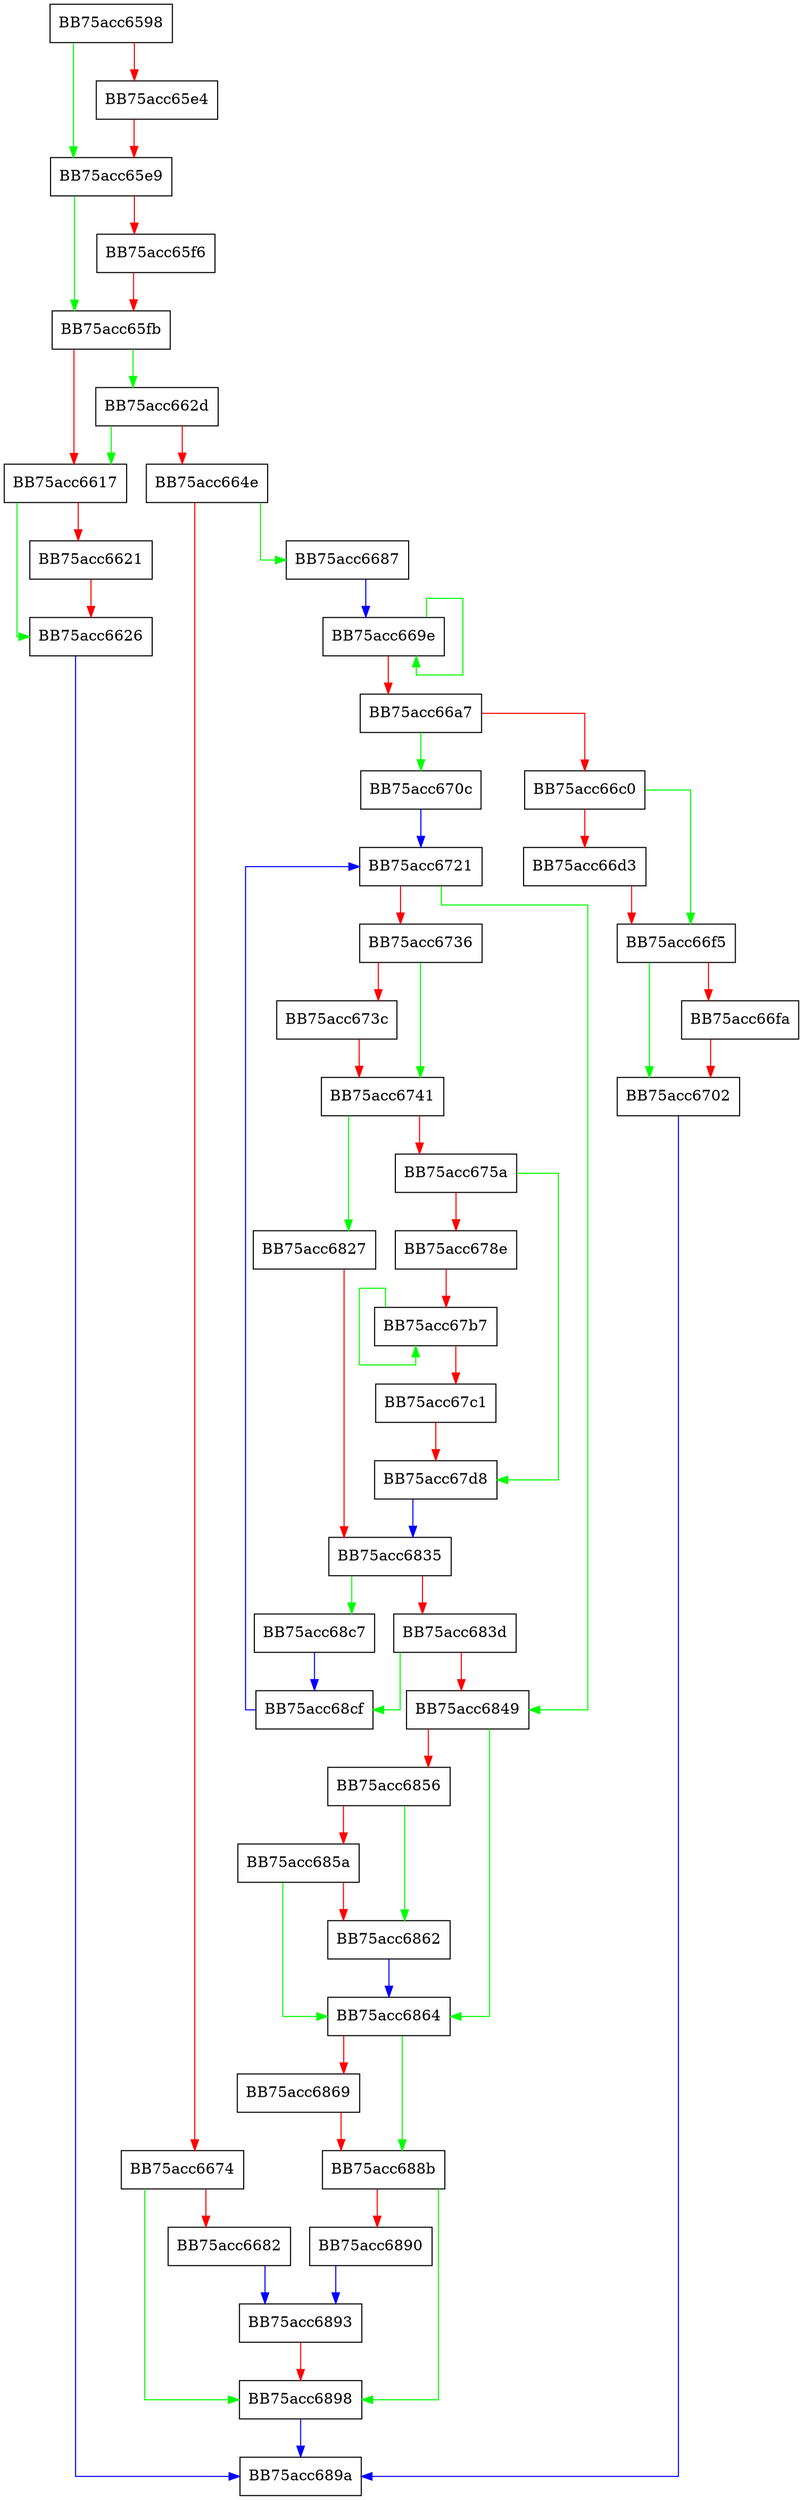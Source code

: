 digraph ScanAutorun {
  node [shape="box"];
  graph [splines=ortho];
  BB75acc6598 -> BB75acc65e9 [color="green"];
  BB75acc6598 -> BB75acc65e4 [color="red"];
  BB75acc65e4 -> BB75acc65e9 [color="red"];
  BB75acc65e9 -> BB75acc65fb [color="green"];
  BB75acc65e9 -> BB75acc65f6 [color="red"];
  BB75acc65f6 -> BB75acc65fb [color="red"];
  BB75acc65fb -> BB75acc662d [color="green"];
  BB75acc65fb -> BB75acc6617 [color="red"];
  BB75acc6617 -> BB75acc6626 [color="green"];
  BB75acc6617 -> BB75acc6621 [color="red"];
  BB75acc6621 -> BB75acc6626 [color="red"];
  BB75acc6626 -> BB75acc689a [color="blue"];
  BB75acc662d -> BB75acc6617 [color="green"];
  BB75acc662d -> BB75acc664e [color="red"];
  BB75acc664e -> BB75acc6687 [color="green"];
  BB75acc664e -> BB75acc6674 [color="red"];
  BB75acc6674 -> BB75acc6898 [color="green"];
  BB75acc6674 -> BB75acc6682 [color="red"];
  BB75acc6682 -> BB75acc6893 [color="blue"];
  BB75acc6687 -> BB75acc669e [color="blue"];
  BB75acc669e -> BB75acc669e [color="green"];
  BB75acc669e -> BB75acc66a7 [color="red"];
  BB75acc66a7 -> BB75acc670c [color="green"];
  BB75acc66a7 -> BB75acc66c0 [color="red"];
  BB75acc66c0 -> BB75acc66f5 [color="green"];
  BB75acc66c0 -> BB75acc66d3 [color="red"];
  BB75acc66d3 -> BB75acc66f5 [color="red"];
  BB75acc66f5 -> BB75acc6702 [color="green"];
  BB75acc66f5 -> BB75acc66fa [color="red"];
  BB75acc66fa -> BB75acc6702 [color="red"];
  BB75acc6702 -> BB75acc689a [color="blue"];
  BB75acc670c -> BB75acc6721 [color="blue"];
  BB75acc6721 -> BB75acc6849 [color="green"];
  BB75acc6721 -> BB75acc6736 [color="red"];
  BB75acc6736 -> BB75acc6741 [color="green"];
  BB75acc6736 -> BB75acc673c [color="red"];
  BB75acc673c -> BB75acc6741 [color="red"];
  BB75acc6741 -> BB75acc6827 [color="green"];
  BB75acc6741 -> BB75acc675a [color="red"];
  BB75acc675a -> BB75acc67d8 [color="green"];
  BB75acc675a -> BB75acc678e [color="red"];
  BB75acc678e -> BB75acc67b7 [color="red"];
  BB75acc67b7 -> BB75acc67b7 [color="green"];
  BB75acc67b7 -> BB75acc67c1 [color="red"];
  BB75acc67c1 -> BB75acc67d8 [color="red"];
  BB75acc67d8 -> BB75acc6835 [color="blue"];
  BB75acc6827 -> BB75acc6835 [color="red"];
  BB75acc6835 -> BB75acc68c7 [color="green"];
  BB75acc6835 -> BB75acc683d [color="red"];
  BB75acc683d -> BB75acc68cf [color="green"];
  BB75acc683d -> BB75acc6849 [color="red"];
  BB75acc6849 -> BB75acc6864 [color="green"];
  BB75acc6849 -> BB75acc6856 [color="red"];
  BB75acc6856 -> BB75acc6862 [color="green"];
  BB75acc6856 -> BB75acc685a [color="red"];
  BB75acc685a -> BB75acc6864 [color="green"];
  BB75acc685a -> BB75acc6862 [color="red"];
  BB75acc6862 -> BB75acc6864 [color="blue"];
  BB75acc6864 -> BB75acc688b [color="green"];
  BB75acc6864 -> BB75acc6869 [color="red"];
  BB75acc6869 -> BB75acc688b [color="red"];
  BB75acc688b -> BB75acc6898 [color="green"];
  BB75acc688b -> BB75acc6890 [color="red"];
  BB75acc6890 -> BB75acc6893 [color="blue"];
  BB75acc6893 -> BB75acc6898 [color="red"];
  BB75acc6898 -> BB75acc689a [color="blue"];
  BB75acc68c7 -> BB75acc68cf [color="blue"];
  BB75acc68cf -> BB75acc6721 [color="blue"];
}